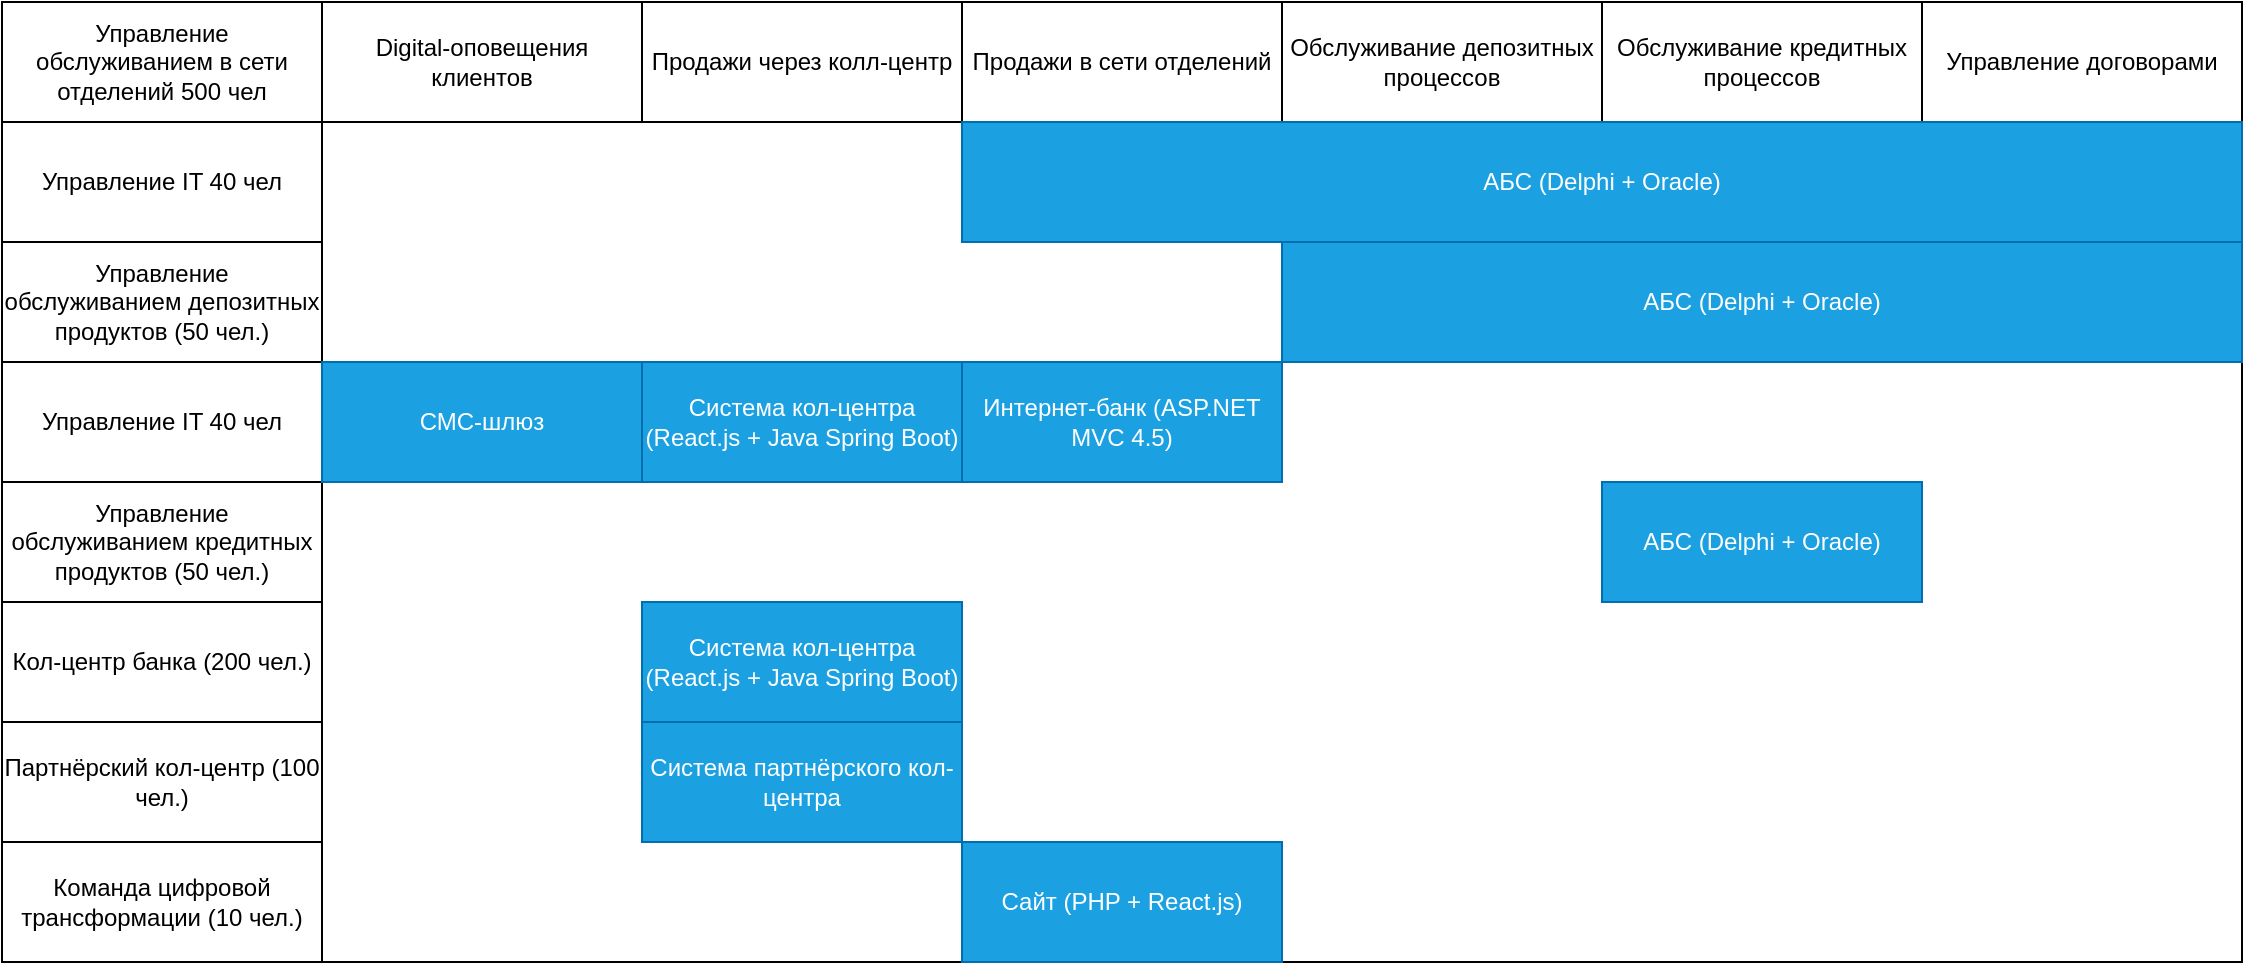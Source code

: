 <mxfile version="27.1.4">
  <diagram name="Page-1" id="tnzjn5j2V493zEOoG71v">
    <mxGraphModel dx="1426" dy="766" grid="1" gridSize="10" guides="1" tooltips="1" connect="1" arrows="1" fold="1" page="1" pageScale="1" pageWidth="850" pageHeight="1100" math="0" shadow="0">
      <root>
        <mxCell id="0" />
        <mxCell id="1" parent="0" />
        <mxCell id="XRSQGdRvFgwNeBn4syYc-1" value="Управление обслуживанием в сети отделений 500 чел" style="rounded=0;whiteSpace=wrap;html=1;" vertex="1" parent="1">
          <mxGeometry y="80" width="160" height="60" as="geometry" />
        </mxCell>
        <mxCell id="XRSQGdRvFgwNeBn4syYc-2" value="Управление IT 40 чел" style="rounded=0;whiteSpace=wrap;html=1;" vertex="1" parent="1">
          <mxGeometry y="140" width="160" height="60" as="geometry" />
        </mxCell>
        <mxCell id="XRSQGdRvFgwNeBn4syYc-3" value="Управление обслуживанием депозитных продуктов (50 чел.)" style="rounded=0;whiteSpace=wrap;html=1;" vertex="1" parent="1">
          <mxGeometry y="200" width="160" height="60" as="geometry" />
        </mxCell>
        <mxCell id="XRSQGdRvFgwNeBn4syYc-4" value="Управление IT 40 чел" style="rounded=0;whiteSpace=wrap;html=1;" vertex="1" parent="1">
          <mxGeometry y="260" width="160" height="60" as="geometry" />
        </mxCell>
        <mxCell id="XRSQGdRvFgwNeBn4syYc-6" value="Управление обслуживанием кредитных продуктов (50 чел.)" style="rounded=0;whiteSpace=wrap;html=1;" vertex="1" parent="1">
          <mxGeometry y="320" width="160" height="60" as="geometry" />
        </mxCell>
        <mxCell id="XRSQGdRvFgwNeBn4syYc-7" value="Кол-центр банка (200 чел.)" style="rounded=0;whiteSpace=wrap;html=1;" vertex="1" parent="1">
          <mxGeometry y="380" width="160" height="60" as="geometry" />
        </mxCell>
        <mxCell id="XRSQGdRvFgwNeBn4syYc-8" value="Партнёрский кол-центр (100 чел.)" style="rounded=0;whiteSpace=wrap;html=1;" vertex="1" parent="1">
          <mxGeometry y="440" width="160" height="60" as="geometry" />
        </mxCell>
        <mxCell id="XRSQGdRvFgwNeBn4syYc-9" value="Команда цифровой трансформации (10 чел.)" style="rounded=0;whiteSpace=wrap;html=1;" vertex="1" parent="1">
          <mxGeometry y="500" width="160" height="60" as="geometry" />
        </mxCell>
        <mxCell id="XRSQGdRvFgwNeBn4syYc-10" value="Digital-оповещения клиентов" style="rounded=0;whiteSpace=wrap;html=1;" vertex="1" parent="1">
          <mxGeometry x="160" y="80" width="160" height="60" as="geometry" />
        </mxCell>
        <mxCell id="XRSQGdRvFgwNeBn4syYc-11" value="Продажи через колл-центр" style="rounded=0;whiteSpace=wrap;html=1;" vertex="1" parent="1">
          <mxGeometry x="320" y="80" width="160" height="60" as="geometry" />
        </mxCell>
        <mxCell id="XRSQGdRvFgwNeBn4syYc-12" value="Продажи в сети отделений" style="rounded=0;whiteSpace=wrap;html=1;" vertex="1" parent="1">
          <mxGeometry x="480" y="80" width="160" height="60" as="geometry" />
        </mxCell>
        <mxCell id="XRSQGdRvFgwNeBn4syYc-13" value="Обслуживание депозитных процессов" style="rounded=0;whiteSpace=wrap;html=1;" vertex="1" parent="1">
          <mxGeometry x="640" y="80" width="160" height="60" as="geometry" />
        </mxCell>
        <mxCell id="XRSQGdRvFgwNeBn4syYc-14" value="Обслуживание кредитных процессов" style="rounded=0;whiteSpace=wrap;html=1;" vertex="1" parent="1">
          <mxGeometry x="800" y="80" width="160" height="60" as="geometry" />
        </mxCell>
        <mxCell id="XRSQGdRvFgwNeBn4syYc-15" value="Управление договорами" style="rounded=0;whiteSpace=wrap;html=1;" vertex="1" parent="1">
          <mxGeometry x="960" y="80" width="160" height="60" as="geometry" />
        </mxCell>
        <mxCell id="XRSQGdRvFgwNeBn4syYc-16" value="" style="rounded=0;whiteSpace=wrap;html=1;" vertex="1" parent="1">
          <mxGeometry x="160" y="140" width="960" height="420" as="geometry" />
        </mxCell>
        <mxCell id="XRSQGdRvFgwNeBn4syYc-17" value="АБС (Delphi + Oracle)" style="rounded=0;whiteSpace=wrap;html=1;fillColor=#1ba1e2;fontColor=#ffffff;strokeColor=#006EAF;" vertex="1" parent="1">
          <mxGeometry x="480" y="140" width="640" height="60" as="geometry" />
        </mxCell>
        <mxCell id="XRSQGdRvFgwNeBn4syYc-18" value="АБС (Delphi + Oracle)" style="rounded=0;whiteSpace=wrap;html=1;fillColor=#1ba1e2;fontColor=#ffffff;strokeColor=#006EAF;" vertex="1" parent="1">
          <mxGeometry x="640" y="200" width="480" height="60" as="geometry" />
        </mxCell>
        <mxCell id="XRSQGdRvFgwNeBn4syYc-19" value="СМС-шлюз" style="rounded=0;whiteSpace=wrap;html=1;fillColor=#1ba1e2;fontColor=#ffffff;strokeColor=#006EAF;" vertex="1" parent="1">
          <mxGeometry x="160" y="260" width="160" height="60" as="geometry" />
        </mxCell>
        <mxCell id="XRSQGdRvFgwNeBn4syYc-20" value="АБС (Delphi + Oracle)" style="rounded=0;whiteSpace=wrap;html=1;fillColor=#1ba1e2;fontColor=#ffffff;strokeColor=#006EAF;" vertex="1" parent="1">
          <mxGeometry x="800" y="320" width="160" height="60" as="geometry" />
        </mxCell>
        <mxCell id="XRSQGdRvFgwNeBn4syYc-21" value="Система кол-центра (React.js + Java Spring Boot)" style="rounded=0;whiteSpace=wrap;html=1;fillColor=#1ba1e2;fontColor=#ffffff;strokeColor=#006EAF;" vertex="1" parent="1">
          <mxGeometry x="320" y="260" width="160" height="60" as="geometry" />
        </mxCell>
        <mxCell id="XRSQGdRvFgwNeBn4syYc-22" value="Сайт (PHP + React.js)" style="rounded=0;whiteSpace=wrap;html=1;fillColor=#1ba1e2;fontColor=#ffffff;strokeColor=#006EAF;" vertex="1" parent="1">
          <mxGeometry x="480" y="500" width="160" height="60" as="geometry" />
        </mxCell>
        <mxCell id="XRSQGdRvFgwNeBn4syYc-23" value="Система партнёрского кол-центра" style="rounded=0;whiteSpace=wrap;html=1;fillColor=#1ba1e2;fontColor=#ffffff;strokeColor=#006EAF;" vertex="1" parent="1">
          <mxGeometry x="320" y="440" width="160" height="60" as="geometry" />
        </mxCell>
        <mxCell id="XRSQGdRvFgwNeBn4syYc-24" value="Система кол-центра (React.js + Java Spring Boot)" style="rounded=0;whiteSpace=wrap;html=1;fillColor=#1ba1e2;fontColor=#ffffff;strokeColor=#006EAF;" vertex="1" parent="1">
          <mxGeometry x="320" y="380" width="160" height="60" as="geometry" />
        </mxCell>
        <mxCell id="XRSQGdRvFgwNeBn4syYc-25" value="Интернет-банк (ASP.NET MVC 4.5)" style="rounded=0;whiteSpace=wrap;html=1;fillColor=#1ba1e2;fontColor=#ffffff;strokeColor=#006EAF;" vertex="1" parent="1">
          <mxGeometry x="480" y="260" width="160" height="60" as="geometry" />
        </mxCell>
      </root>
    </mxGraphModel>
  </diagram>
</mxfile>
